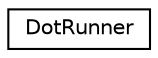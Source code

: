 digraph "类继承关系图"
{
 // INTERACTIVE_SVG=YES
 // LATEX_PDF_SIZE
  edge [fontname="Helvetica",fontsize="10",labelfontname="Helvetica",labelfontsize="10"];
  node [fontname="Helvetica",fontsize="10",shape=record];
  rankdir="LR";
  Node0 [label="DotRunner",height=0.2,width=0.4,color="black", fillcolor="white", style="filled",URL="$d1/de9/class_dot_runner.html",tooltip="Helper class to run dot from doxygen from multiple threads."];
}
